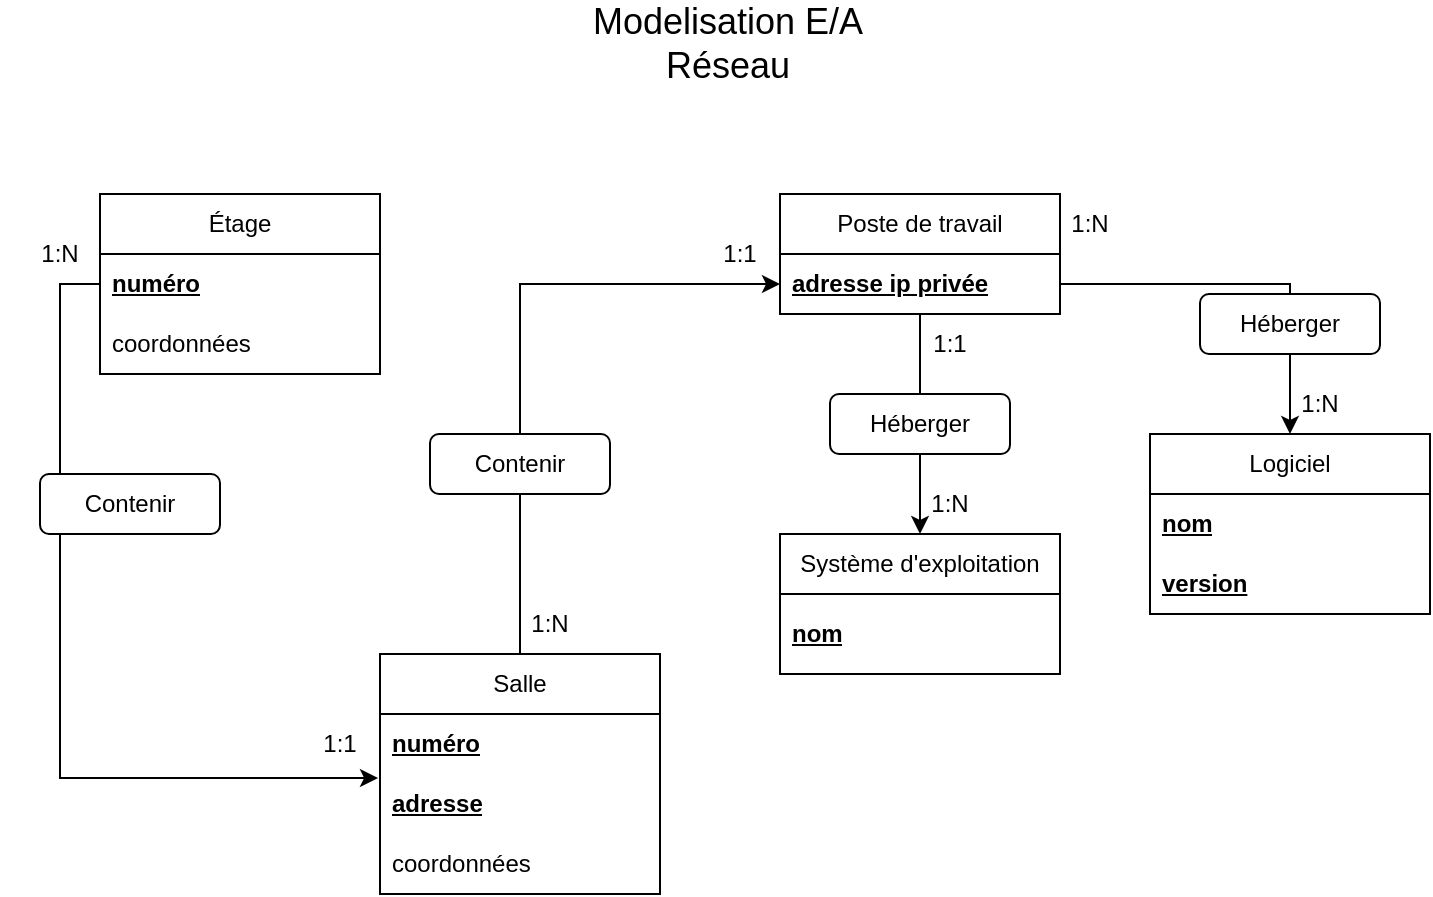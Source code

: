 <mxfile version="26.0.14">
  <diagram id="C5RBs43oDa-KdzZeNtuy" name="Page-1">
    <mxGraphModel dx="1092" dy="-417" grid="1" gridSize="10" guides="1" tooltips="1" connect="1" arrows="1" fold="1" page="1" pageScale="1" pageWidth="827" pageHeight="1169" math="0" shadow="0">
      <root>
        <mxCell id="WIyWlLk6GJQsqaUBKTNV-0" />
        <mxCell id="WIyWlLk6GJQsqaUBKTNV-1" parent="WIyWlLk6GJQsqaUBKTNV-0" />
        <mxCell id="9mr5yLSks6lPNNkDvnGB-1" value="Étage" style="swimlane;fontStyle=0;childLayout=stackLayout;horizontal=1;startSize=30;horizontalStack=0;resizeParent=1;resizeParentMax=0;resizeLast=0;collapsible=1;marginBottom=0;whiteSpace=wrap;html=1;" vertex="1" parent="WIyWlLk6GJQsqaUBKTNV-1">
          <mxGeometry x="100" y="1290" width="140" height="90" as="geometry" />
        </mxCell>
        <mxCell id="9mr5yLSks6lPNNkDvnGB-2" value="&lt;b&gt;&lt;u&gt;numéro&lt;/u&gt;&lt;/b&gt;" style="text;strokeColor=none;fillColor=none;align=left;verticalAlign=middle;spacingLeft=4;spacingRight=4;overflow=hidden;points=[[0,0.5],[1,0.5]];portConstraint=eastwest;rotatable=0;whiteSpace=wrap;html=1;" vertex="1" parent="9mr5yLSks6lPNNkDvnGB-1">
          <mxGeometry y="30" width="140" height="30" as="geometry" />
        </mxCell>
        <mxCell id="9mr5yLSks6lPNNkDvnGB-40" value="coordonnées" style="text;strokeColor=none;fillColor=none;align=left;verticalAlign=middle;spacingLeft=4;spacingRight=4;overflow=hidden;points=[[0,0.5],[1,0.5]];portConstraint=eastwest;rotatable=0;whiteSpace=wrap;html=1;" vertex="1" parent="9mr5yLSks6lPNNkDvnGB-1">
          <mxGeometry y="60" width="140" height="30" as="geometry" />
        </mxCell>
        <mxCell id="9mr5yLSks6lPNNkDvnGB-5" value="Système d&#39;exploitation" style="swimlane;fontStyle=0;childLayout=stackLayout;horizontal=1;startSize=30;horizontalStack=0;resizeParent=1;resizeParentMax=0;resizeLast=0;collapsible=1;marginBottom=0;whiteSpace=wrap;html=1;" vertex="1" parent="WIyWlLk6GJQsqaUBKTNV-1">
          <mxGeometry x="440" y="1460" width="140" height="70" as="geometry" />
        </mxCell>
        <mxCell id="9mr5yLSks6lPNNkDvnGB-6" value="&lt;div&gt;nom&lt;/div&gt;" style="text;strokeColor=none;fillColor=none;align=left;verticalAlign=middle;spacingLeft=4;spacingRight=4;overflow=hidden;points=[[0,0.5],[1,0.5]];portConstraint=eastwest;rotatable=0;whiteSpace=wrap;html=1;fontStyle=5" vertex="1" parent="9mr5yLSks6lPNNkDvnGB-5">
          <mxGeometry y="30" width="140" height="40" as="geometry" />
        </mxCell>
        <mxCell id="9mr5yLSks6lPNNkDvnGB-19" style="edgeStyle=orthogonalEdgeStyle;rounded=0;orthogonalLoop=1;jettySize=auto;html=1;entryX=0.5;entryY=0;entryDx=0;entryDy=0;exitX=1;exitY=0.5;exitDx=0;exitDy=0;" edge="1" parent="WIyWlLk6GJQsqaUBKTNV-1" source="9mr5yLSks6lPNNkDvnGB-8" target="9mr5yLSks6lPNNkDvnGB-11">
          <mxGeometry relative="1" as="geometry">
            <mxPoint x="695" y="1350" as="sourcePoint" />
          </mxGeometry>
        </mxCell>
        <mxCell id="9mr5yLSks6lPNNkDvnGB-28" style="edgeStyle=orthogonalEdgeStyle;rounded=0;orthogonalLoop=1;jettySize=auto;html=1;entryX=0.5;entryY=0;entryDx=0;entryDy=0;" edge="1" parent="WIyWlLk6GJQsqaUBKTNV-1" source="9mr5yLSks6lPNNkDvnGB-7" target="9mr5yLSks6lPNNkDvnGB-5">
          <mxGeometry relative="1" as="geometry" />
        </mxCell>
        <mxCell id="9mr5yLSks6lPNNkDvnGB-7" value="Poste de travail" style="swimlane;fontStyle=0;childLayout=stackLayout;horizontal=1;startSize=30;horizontalStack=0;resizeParent=1;resizeParentMax=0;resizeLast=0;collapsible=1;marginBottom=0;whiteSpace=wrap;html=1;" vertex="1" parent="WIyWlLk6GJQsqaUBKTNV-1">
          <mxGeometry x="440" y="1290" width="140" height="60" as="geometry" />
        </mxCell>
        <mxCell id="9mr5yLSks6lPNNkDvnGB-8" value="&lt;b&gt;&lt;u&gt;adresse ip privée&lt;/u&gt;&lt;/b&gt;" style="text;strokeColor=none;fillColor=none;align=left;verticalAlign=middle;spacingLeft=4;spacingRight=4;overflow=hidden;points=[[0,0.5],[1,0.5]];portConstraint=eastwest;rotatable=0;whiteSpace=wrap;html=1;" vertex="1" parent="9mr5yLSks6lPNNkDvnGB-7">
          <mxGeometry y="30" width="140" height="30" as="geometry" />
        </mxCell>
        <mxCell id="9mr5yLSks6lPNNkDvnGB-11" value="Logiciel" style="swimlane;fontStyle=0;childLayout=stackLayout;horizontal=1;startSize=30;horizontalStack=0;resizeParent=1;resizeParentMax=0;resizeLast=0;collapsible=1;marginBottom=0;whiteSpace=wrap;html=1;" vertex="1" parent="WIyWlLk6GJQsqaUBKTNV-1">
          <mxGeometry x="625" y="1410" width="140" height="90" as="geometry" />
        </mxCell>
        <mxCell id="9mr5yLSks6lPNNkDvnGB-12" value="&lt;b&gt;&lt;u&gt;nom&lt;/u&gt;&lt;/b&gt;" style="text;strokeColor=none;fillColor=none;align=left;verticalAlign=middle;spacingLeft=4;spacingRight=4;overflow=hidden;points=[[0,0.5],[1,0.5]];portConstraint=eastwest;rotatable=0;whiteSpace=wrap;html=1;" vertex="1" parent="9mr5yLSks6lPNNkDvnGB-11">
          <mxGeometry y="30" width="140" height="30" as="geometry" />
        </mxCell>
        <mxCell id="9mr5yLSks6lPNNkDvnGB-13" value="&lt;b&gt;&lt;u&gt;version&lt;/u&gt;&lt;/b&gt;" style="text;strokeColor=none;fillColor=none;align=left;verticalAlign=middle;spacingLeft=4;spacingRight=4;overflow=hidden;points=[[0,0.5],[1,0.5]];portConstraint=eastwest;rotatable=0;whiteSpace=wrap;html=1;" vertex="1" parent="9mr5yLSks6lPNNkDvnGB-11">
          <mxGeometry y="60" width="140" height="30" as="geometry" />
        </mxCell>
        <mxCell id="9mr5yLSks6lPNNkDvnGB-15" value="Salle" style="swimlane;fontStyle=0;childLayout=stackLayout;horizontal=1;startSize=30;horizontalStack=0;resizeParent=1;resizeParentMax=0;resizeLast=0;collapsible=1;marginBottom=0;whiteSpace=wrap;html=1;" vertex="1" parent="WIyWlLk6GJQsqaUBKTNV-1">
          <mxGeometry x="240" y="1520" width="140" height="120" as="geometry" />
        </mxCell>
        <mxCell id="9mr5yLSks6lPNNkDvnGB-16" value="&lt;b&gt;&lt;u&gt;numéro&lt;/u&gt;&lt;/b&gt;" style="text;strokeColor=none;fillColor=none;align=left;verticalAlign=middle;spacingLeft=4;spacingRight=4;overflow=hidden;points=[[0,0.5],[1,0.5]];portConstraint=eastwest;rotatable=0;whiteSpace=wrap;html=1;" vertex="1" parent="9mr5yLSks6lPNNkDvnGB-15">
          <mxGeometry y="30" width="140" height="30" as="geometry" />
        </mxCell>
        <mxCell id="9mr5yLSks6lPNNkDvnGB-17" value="&lt;b&gt;&lt;u&gt;adresse&lt;/u&gt;&lt;/b&gt;" style="text;strokeColor=none;fillColor=none;align=left;verticalAlign=middle;spacingLeft=4;spacingRight=4;overflow=hidden;points=[[0,0.5],[1,0.5]];portConstraint=eastwest;rotatable=0;whiteSpace=wrap;html=1;" vertex="1" parent="9mr5yLSks6lPNNkDvnGB-15">
          <mxGeometry y="60" width="140" height="30" as="geometry" />
        </mxCell>
        <mxCell id="9mr5yLSks6lPNNkDvnGB-18" value="coordonnées" style="text;strokeColor=none;fillColor=none;align=left;verticalAlign=middle;spacingLeft=4;spacingRight=4;overflow=hidden;points=[[0,0.5],[1,0.5]];portConstraint=eastwest;rotatable=0;whiteSpace=wrap;html=1;" vertex="1" parent="9mr5yLSks6lPNNkDvnGB-15">
          <mxGeometry y="90" width="140" height="30" as="geometry" />
        </mxCell>
        <mxCell id="9mr5yLSks6lPNNkDvnGB-22" value="1:N" style="text;html=1;align=center;verticalAlign=middle;whiteSpace=wrap;rounded=0;" vertex="1" parent="WIyWlLk6GJQsqaUBKTNV-1">
          <mxGeometry x="565" y="1290" width="60" height="30" as="geometry" />
        </mxCell>
        <mxCell id="9mr5yLSks6lPNNkDvnGB-23" value="1:N" style="text;html=1;align=center;verticalAlign=middle;whiteSpace=wrap;rounded=0;" vertex="1" parent="WIyWlLk6GJQsqaUBKTNV-1">
          <mxGeometry x="680" y="1380" width="60" height="30" as="geometry" />
        </mxCell>
        <mxCell id="9mr5yLSks6lPNNkDvnGB-24" style="edgeStyle=orthogonalEdgeStyle;rounded=0;orthogonalLoop=1;jettySize=auto;html=1;entryX=-0.007;entryY=0.067;entryDx=0;entryDy=0;entryPerimeter=0;exitX=0;exitY=0.5;exitDx=0;exitDy=0;" edge="1" parent="WIyWlLk6GJQsqaUBKTNV-1" source="9mr5yLSks6lPNNkDvnGB-2" target="9mr5yLSks6lPNNkDvnGB-17">
          <mxGeometry relative="1" as="geometry">
            <mxPoint x="120" y="1323" as="sourcePoint" />
            <mxPoint x="293.98" y="1570" as="targetPoint" />
          </mxGeometry>
        </mxCell>
        <mxCell id="9mr5yLSks6lPNNkDvnGB-29" value="Contenir" style="rounded=1;whiteSpace=wrap;html=1;" vertex="1" parent="WIyWlLk6GJQsqaUBKTNV-1">
          <mxGeometry x="70" y="1430" width="90" height="30" as="geometry" />
        </mxCell>
        <mxCell id="9mr5yLSks6lPNNkDvnGB-27" style="edgeStyle=orthogonalEdgeStyle;rounded=0;orthogonalLoop=1;jettySize=auto;html=1;entryX=0;entryY=0.5;entryDx=0;entryDy=0;" edge="1" parent="WIyWlLk6GJQsqaUBKTNV-1" source="9mr5yLSks6lPNNkDvnGB-15" target="9mr5yLSks6lPNNkDvnGB-8">
          <mxGeometry relative="1" as="geometry">
            <mxPoint x="300" y="1260" as="targetPoint" />
          </mxGeometry>
        </mxCell>
        <mxCell id="9mr5yLSks6lPNNkDvnGB-30" value="Contenir" style="rounded=1;whiteSpace=wrap;html=1;" vertex="1" parent="WIyWlLk6GJQsqaUBKTNV-1">
          <mxGeometry x="265" y="1410" width="90" height="30" as="geometry" />
        </mxCell>
        <mxCell id="9mr5yLSks6lPNNkDvnGB-31" value="Héberger" style="rounded=1;whiteSpace=wrap;html=1;" vertex="1" parent="WIyWlLk6GJQsqaUBKTNV-1">
          <mxGeometry x="465" y="1390" width="90" height="30" as="geometry" />
        </mxCell>
        <mxCell id="9mr5yLSks6lPNNkDvnGB-32" value="Héberger" style="rounded=1;whiteSpace=wrap;html=1;" vertex="1" parent="WIyWlLk6GJQsqaUBKTNV-1">
          <mxGeometry x="650" y="1340" width="90" height="30" as="geometry" />
        </mxCell>
        <mxCell id="9mr5yLSks6lPNNkDvnGB-34" value="1:N" style="text;html=1;align=center;verticalAlign=middle;whiteSpace=wrap;rounded=0;" vertex="1" parent="WIyWlLk6GJQsqaUBKTNV-1">
          <mxGeometry x="50" y="1305" width="60" height="30" as="geometry" />
        </mxCell>
        <mxCell id="9mr5yLSks6lPNNkDvnGB-35" value="1:1" style="text;html=1;align=center;verticalAlign=middle;whiteSpace=wrap;rounded=0;" vertex="1" parent="WIyWlLk6GJQsqaUBKTNV-1">
          <mxGeometry x="190" y="1550" width="60" height="30" as="geometry" />
        </mxCell>
        <mxCell id="9mr5yLSks6lPNNkDvnGB-36" value="1:N" style="text;html=1;align=center;verticalAlign=middle;whiteSpace=wrap;rounded=0;" vertex="1" parent="WIyWlLk6GJQsqaUBKTNV-1">
          <mxGeometry x="295" y="1490" width="60" height="30" as="geometry" />
        </mxCell>
        <mxCell id="9mr5yLSks6lPNNkDvnGB-37" value="1:1" style="text;html=1;align=center;verticalAlign=middle;whiteSpace=wrap;rounded=0;" vertex="1" parent="WIyWlLk6GJQsqaUBKTNV-1">
          <mxGeometry x="495" y="1350" width="60" height="30" as="geometry" />
        </mxCell>
        <mxCell id="9mr5yLSks6lPNNkDvnGB-38" value="1:N" style="text;html=1;align=center;verticalAlign=middle;whiteSpace=wrap;rounded=0;" vertex="1" parent="WIyWlLk6GJQsqaUBKTNV-1">
          <mxGeometry x="495" y="1430" width="60" height="30" as="geometry" />
        </mxCell>
        <mxCell id="9mr5yLSks6lPNNkDvnGB-39" value="1:1" style="text;html=1;align=center;verticalAlign=middle;whiteSpace=wrap;rounded=0;" vertex="1" parent="WIyWlLk6GJQsqaUBKTNV-1">
          <mxGeometry x="390" y="1305" width="60" height="30" as="geometry" />
        </mxCell>
        <mxCell id="9mr5yLSks6lPNNkDvnGB-41" value="&lt;font style=&quot;font-size: 18px;&quot;&gt;Modelisation E/A Réseau&lt;/font&gt;" style="text;html=1;align=center;verticalAlign=middle;whiteSpace=wrap;rounded=0;" vertex="1" parent="WIyWlLk6GJQsqaUBKTNV-1">
          <mxGeometry x="344" y="1200" width="140" height="30" as="geometry" />
        </mxCell>
      </root>
    </mxGraphModel>
  </diagram>
</mxfile>
